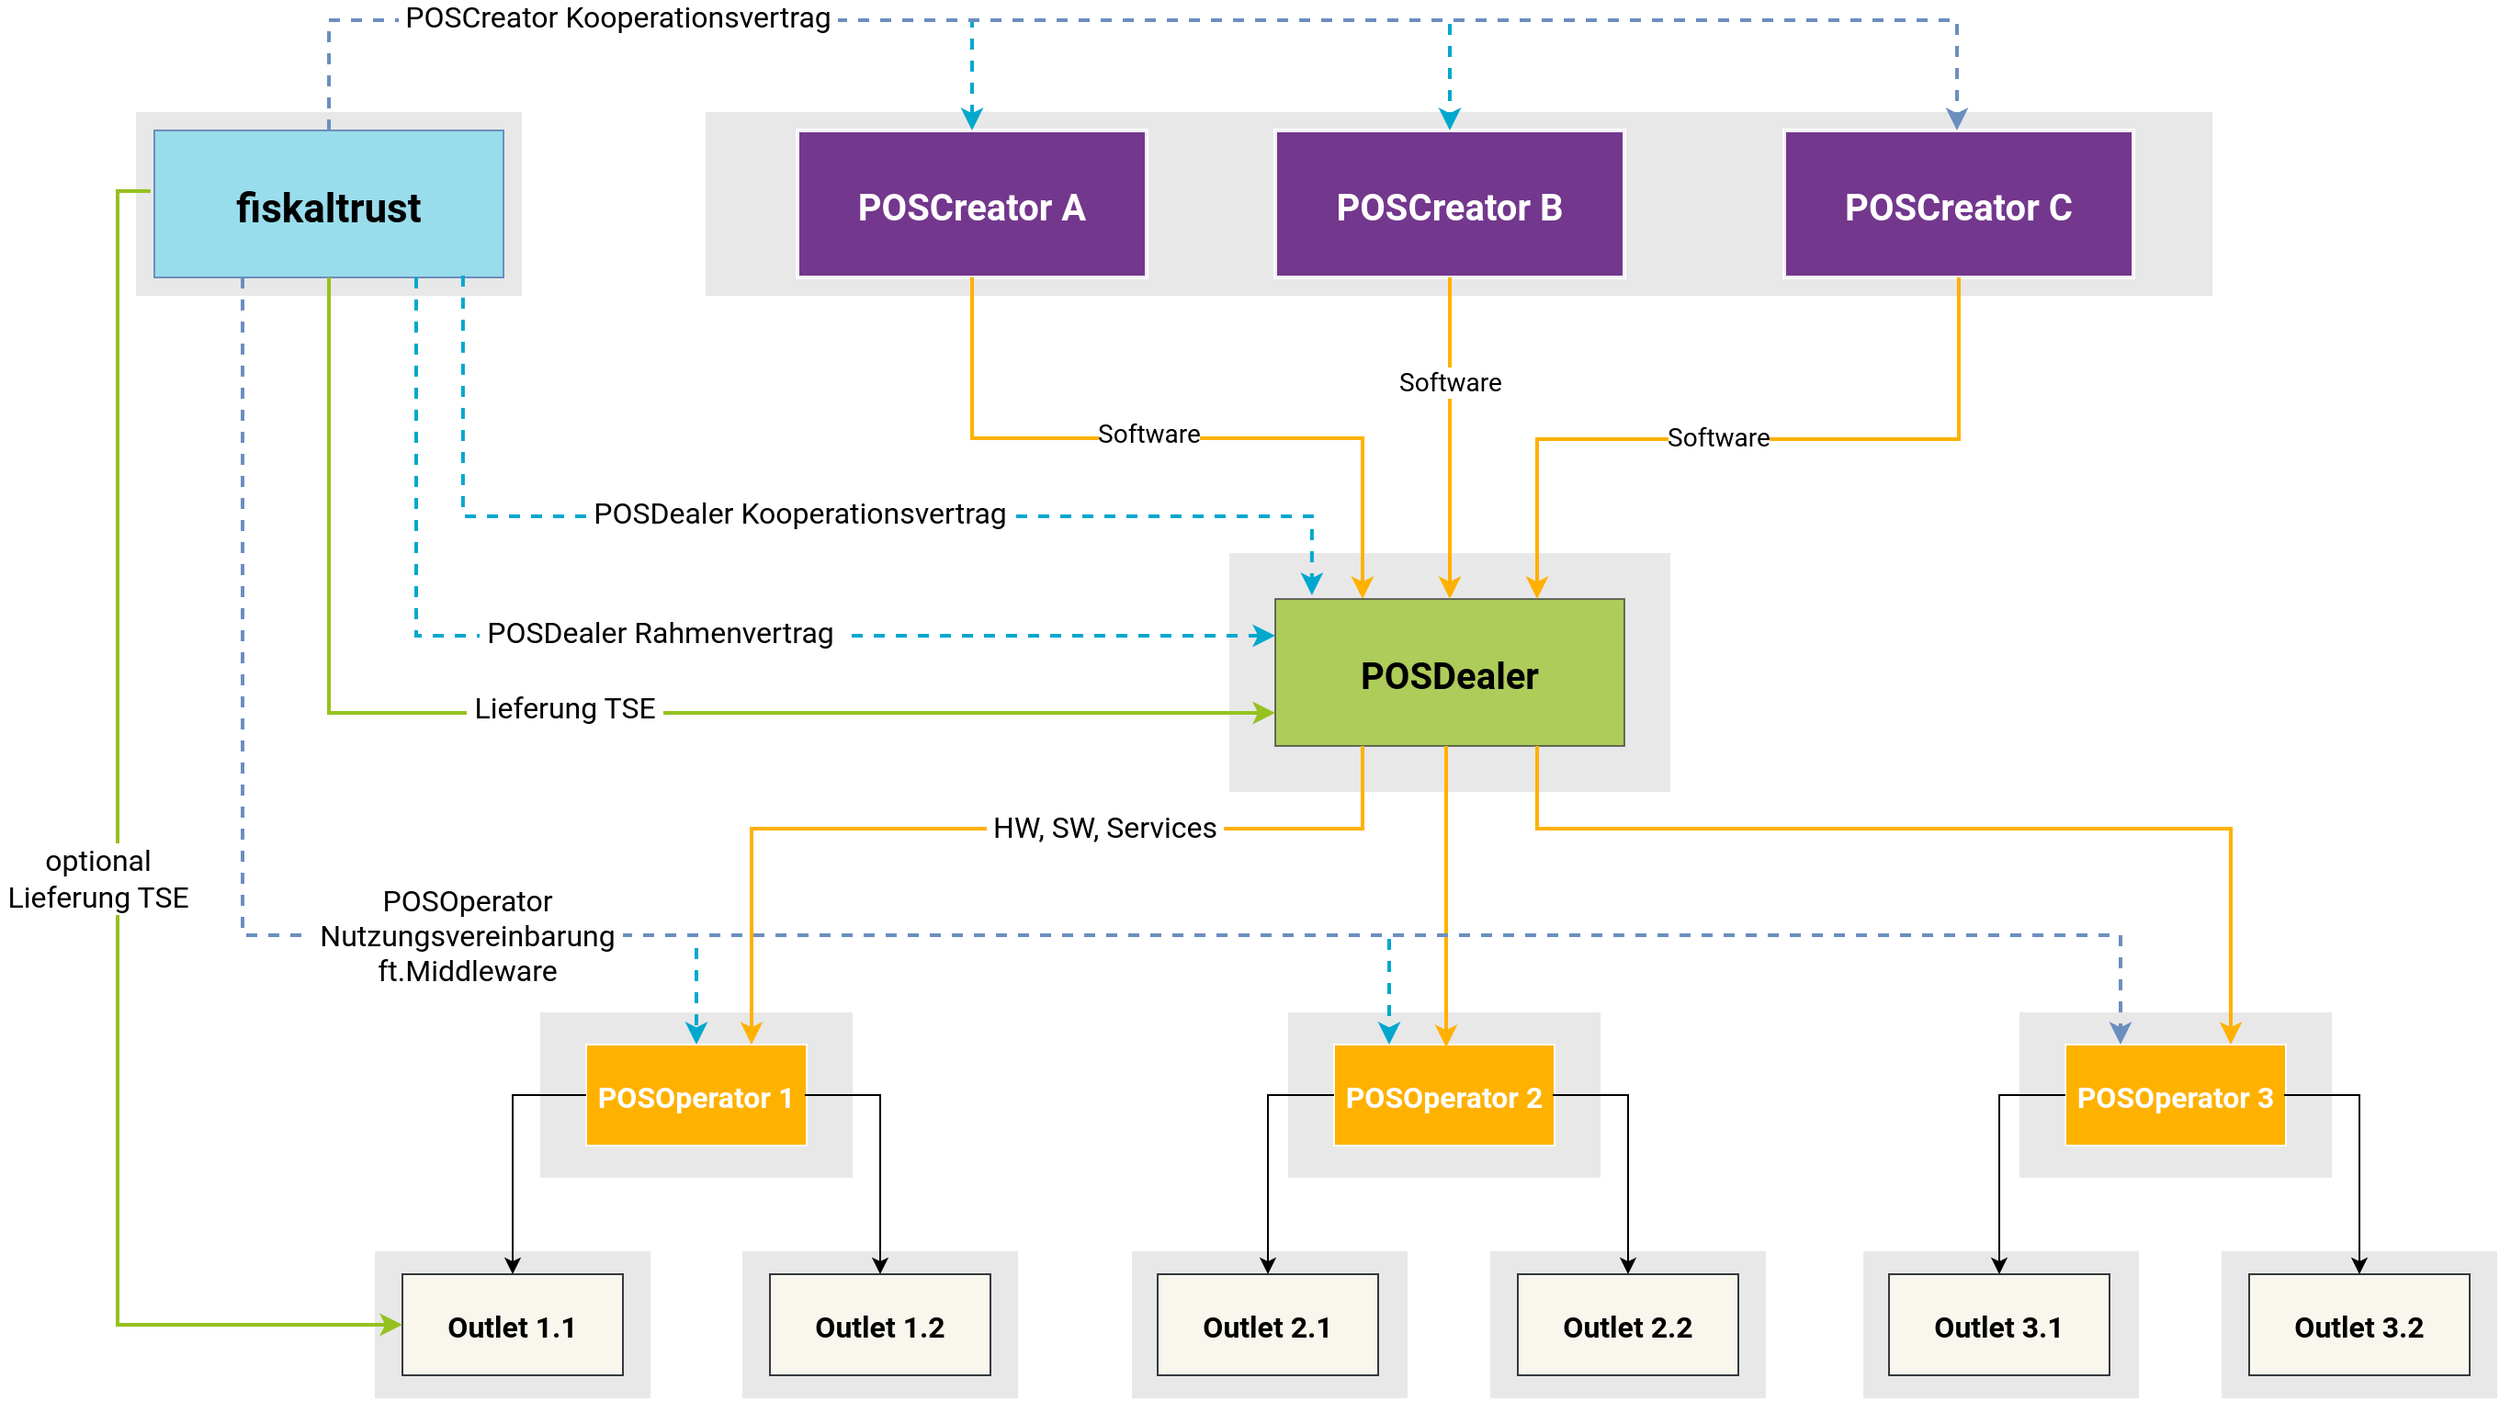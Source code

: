 <mxfile version="13.7.3" type="device"><diagram name="Page-1" id="2c0d36ab-eaac-3732-788b-9136903baeff"><mxGraphModel dx="1106" dy="777" grid="1" gridSize="10" guides="1" tooltips="1" connect="1" arrows="1" fold="1" page="1" pageScale="1.5" pageWidth="1169" pageHeight="827" background="#ffffff" math="0" shadow="0"><root><mxCell id="0"/><mxCell id="1" parent="0"/><mxCell id="xqAZLxv3Vc2gLsiTw-QS-123" value="" style="strokeColor=none;opacity=30;fillColor=#b2b2b2;" parent="1" vertex="1"><mxGeometry x="390" y="190" width="820" height="100" as="geometry"/></mxCell><mxCell id="123" value="" style="strokeColor=none;opacity=30;fillColor=#b2b2b2;" parent="1" vertex="1"><mxGeometry x="80" y="190.0" width="210" height="100.0" as="geometry"/></mxCell><mxCell id="118" value="" style="strokeColor=none;opacity=30;fillColor=#b2b2b2;" parent="1" vertex="1"><mxGeometry x="675" y="430" width="240" height="130" as="geometry"/></mxCell><mxCell id="111" value="" style="strokeColor=none;opacity=30;fillColor=#b2b2b2;" parent="1" vertex="1"><mxGeometry x="300" y="680" width="170" height="90" as="geometry"/></mxCell><mxCell id="108" value="" style="strokeColor=none;opacity=30;fillColor=#b2b2b2;" parent="1" vertex="1"><mxGeometry x="410" y="810" width="150" height="80" as="geometry"/></mxCell><mxCell id="2" value="fiskaltrust" style="rounded=0;strokeColor=#6c8ebf;fontStyle=1;fontFamily=Roboto;fontSize=22;fillColor=#99dceb;fontSource=https%3A%2F%2Ffonts.googleapis.com%2Fcss%3Ffamily%3DRoboto;" parent="1" vertex="1"><mxGeometry x="90" y="200" width="190" height="80" as="geometry"/></mxCell><mxCell id="13" value="POSCreator A" style="rounded=0;gradientColor=none;fontColor=#FFFFFF;fontStyle=1;fontFamily=Roboto;fontSize=20;fillColor=#672483;opacity=90;strokeColor=#FFFFFF;strokeWidth=2;fontSource=https%3A%2F%2Ffonts.googleapis.com%2Fcss%3Ffamily%3DRoboto;" parent="1" vertex="1"><mxGeometry x="440" y="200" width="190" height="80" as="geometry"/></mxCell><mxCell id="62" value="" style="edgeStyle=elbowEdgeStyle;elbow=vertical;strokeWidth=2;rounded=0;entryX=0.25;entryY=0;entryDx=0;entryDy=0;fillColor=#ffcc99;strokeColor=#ffb100;" parent="1" source="13" target="xqAZLxv3Vc2gLsiTw-QS-131" edge="1"><mxGeometry x="-23" y="265.5" width="100" height="100" as="geometry"><mxPoint x="-23" y="365.5" as="sourcePoint"/><mxPoint x="122" y="585.5" as="targetPoint"/></mxGeometry></mxCell><mxCell id="xqAZLxv3Vc2gLsiTw-QS-152" value="&lt;font style=&quot;font-size: 14px&quot; color=&quot;#000000&quot; face=&quot;Roboto&quot; data-font-src=&quot;https://fonts.googleapis.com/css?family=Roboto&quot;&gt;Software&lt;/font&gt;" style="edgeLabel;html=1;align=center;verticalAlign=middle;resizable=0;points=[];fontColor=#3399FF;" parent="62" vertex="1" connectable="0"><mxGeometry relative="1" as="geometry"><mxPoint x="-11" y="-3" as="offset"/></mxGeometry></mxCell><mxCell id="xqAZLxv3Vc2gLsiTw-QS-124" value="POSCreator B" style="rounded=0;gradientColor=none;fontColor=#FFFFFF;fontStyle=1;fontFamily=Roboto;fontSize=20;fillColor=#672483;opacity=90;strokeColor=#FFFFFF;strokeWidth=2;fontSource=https%3A%2F%2Ffonts.googleapis.com%2Fcss%3Ffamily%3DRoboto;" parent="1" vertex="1"><mxGeometry x="700" y="200" width="190" height="80" as="geometry"/></mxCell><mxCell id="xqAZLxv3Vc2gLsiTw-QS-125" value="POSCreator C" style="rounded=0;gradientColor=none;fontColor=#FFFFFF;fontStyle=1;fontFamily=Roboto;fontSize=20;fillColor=#672483;opacity=90;strokeColor=#FFFFFF;strokeWidth=2;fontSource=https%3A%2F%2Ffonts.googleapis.com%2Fcss%3Ffamily%3DRoboto;" parent="1" vertex="1"><mxGeometry x="977" y="200" width="190" height="80" as="geometry"/></mxCell><object label="" k1="hallo" id="xqAZLxv3Vc2gLsiTw-QS-128"><mxCell style="edgeStyle=elbowEdgeStyle;elbow=vertical;strokeWidth=2;rounded=0;fillColor=#dae8fc;dashed=1;strokeColor=#00a8ce;" parent="1" source="2" target="13" edge="1"><mxGeometry x="-23" y="265.5" width="100" height="100" as="geometry"><mxPoint x="185" y="200" as="sourcePoint"/><mxPoint x="310" y="140" as="targetPoint"/><Array as="points"><mxPoint x="360" y="140"/></Array></mxGeometry></mxCell></object><object label="" k1="hallo" id="xqAZLxv3Vc2gLsiTw-QS-129"><mxCell style="edgeStyle=elbowEdgeStyle;elbow=vertical;strokeWidth=2;rounded=0;exitX=0.5;exitY=0;exitDx=0;exitDy=0;fillColor=#dae8fc;dashed=1;strokeColor=#00a8ce;" parent="1" source="2" target="xqAZLxv3Vc2gLsiTw-QS-124" edge="1"><mxGeometry x="-13" y="275.5" width="100" height="100" as="geometry"><mxPoint x="190" y="200" as="sourcePoint"/><mxPoint x="545" y="210" as="targetPoint"/><Array as="points"><mxPoint x="490" y="140"/></Array></mxGeometry></mxCell></object><object label="" k1="hallo" id="xqAZLxv3Vc2gLsiTw-QS-130"><mxCell style="edgeStyle=elbowEdgeStyle;elbow=vertical;strokeWidth=2;rounded=0;entryX=0.5;entryY=0;entryDx=0;entryDy=0;fontColor=#3399FF;fillColor=#dae8fc;strokeColor=#6c8ebf;dashed=1;" parent="1" edge="1"><mxGeometry x="217" y="275.5" width="100" height="100" as="geometry"><mxPoint x="185" y="200" as="sourcePoint"/><mxPoint x="1071" y="200" as="targetPoint"/><Array as="points"><mxPoint x="720" y="140"/></Array></mxGeometry></mxCell></object><mxCell id="xqAZLxv3Vc2gLsiTw-QS-150" value="&lt;font style=&quot;font-size: 16px&quot; color=&quot;#000000&quot; face=&quot;Roboto&quot; data-font-src=&quot;https://fonts.googleapis.com/css?family=Roboto&quot;&gt;&amp;nbsp;POSCreator Kooperationsvertrag&amp;nbsp;&lt;/font&gt;" style="edgeLabel;html=1;align=center;verticalAlign=middle;resizable=0;points=[];fontColor=#3399FF;" parent="xqAZLxv3Vc2gLsiTw-QS-130" vertex="1" connectable="0"><mxGeometry relative="1" as="geometry"><mxPoint x="-286" y="-2" as="offset"/></mxGeometry></mxCell><mxCell id="xqAZLxv3Vc2gLsiTw-QS-131" value="POSDealer" style="rounded=0;strokeColor=#36393d;fontStyle=1;fontFamily=Roboto;fontSize=20;fillColor=#96c11f;opacity=70;fontSource=https%3A%2F%2Ffonts.googleapis.com%2Fcss%3Ffamily%3DRoboto;" parent="1" vertex="1"><mxGeometry x="700" y="455" width="190" height="80" as="geometry"/></mxCell><object label="" k1="hallo" id="xqAZLxv3Vc2gLsiTw-QS-132"><mxCell style="edgeStyle=elbowEdgeStyle;elbow=vertical;strokeWidth=2;rounded=0;fontColor=#3399FF;fillColor=#dae8fc;dashed=1;exitX=0.75;exitY=1;exitDx=0;exitDy=0;entryX=0;entryY=0.25;entryDx=0;entryDy=0;strokeColor=#00a8ce;" parent="1" source="2" target="xqAZLxv3Vc2gLsiTw-QS-131" edge="1"><mxGeometry x="228" y="285.5" width="100" height="100" as="geometry"><mxPoint x="196" y="210" as="sourcePoint"/><mxPoint x="650" y="480" as="targetPoint"/><Array as="points"><mxPoint x="470" y="475"/></Array></mxGeometry></mxCell></object><mxCell id="xqAZLxv3Vc2gLsiTw-QS-151" value="&lt;font style=&quot;font-size: 16px&quot; color=&quot;#000000&quot;&gt;&amp;nbsp;POSDealer Rahmenvertrag&amp;nbsp;&lt;/font&gt;" style="edgeLabel;html=1;align=center;verticalAlign=middle;resizable=0;points=[];fontColor=#3399FF;fontFamily=Roboto;fontSource=https%3A%2F%2Ffonts.googleapis.com%2Fcss%3Ffamily%3DRoboto;" parent="xqAZLxv3Vc2gLsiTw-QS-132" vertex="1" connectable="0"><mxGeometry relative="1" as="geometry"><mxPoint x="-4" y="-2" as="offset"/></mxGeometry></mxCell><mxCell id="xqAZLxv3Vc2gLsiTw-QS-134" value="" style="edgeStyle=elbowEdgeStyle;elbow=horizontal;strokeWidth=2;rounded=0;entryX=0.5;entryY=0;entryDx=0;entryDy=0;exitX=0.5;exitY=1;exitDx=0;exitDy=0;fillColor=#ffcc99;strokeColor=#ffb100;" parent="1" source="xqAZLxv3Vc2gLsiTw-QS-124" target="xqAZLxv3Vc2gLsiTw-QS-131" edge="1"><mxGeometry x="-13" y="275.5" width="100" height="100" as="geometry"><mxPoint x="545" y="290" as="sourcePoint"/><mxPoint x="736.09" y="466.04" as="targetPoint"/></mxGeometry></mxCell><mxCell id="xqAZLxv3Vc2gLsiTw-QS-153" value="&lt;font style=&quot;font-size: 14px&quot; color=&quot;#000000&quot; face=&quot;Roboto&quot; data-font-src=&quot;https://fonts.googleapis.com/css?family=Roboto&quot;&gt;Software&lt;/font&gt;" style="edgeLabel;html=1;align=center;verticalAlign=middle;resizable=0;points=[];fontColor=#3399FF;" parent="xqAZLxv3Vc2gLsiTw-QS-134" vertex="1" connectable="0"><mxGeometry relative="1" as="geometry"><mxPoint y="-31" as="offset"/></mxGeometry></mxCell><mxCell id="xqAZLxv3Vc2gLsiTw-QS-135" value="" style="edgeStyle=elbowEdgeStyle;elbow=vertical;strokeWidth=2;rounded=0;entryX=0.75;entryY=0;entryDx=0;entryDy=0;exitX=0.5;exitY=1;exitDx=0;exitDy=0;fillColor=#ffcc99;strokeColor=#ffb100;" parent="1" source="xqAZLxv3Vc2gLsiTw-QS-125" target="xqAZLxv3Vc2gLsiTw-QS-131" edge="1"><mxGeometry x="-13" y="275.5" width="100" height="100" as="geometry"><mxPoint x="545" y="290" as="sourcePoint"/><mxPoint x="731.09" y="466.04" as="targetPoint"/><Array as="points"><mxPoint x="960" y="368"/></Array></mxGeometry></mxCell><mxCell id="xqAZLxv3Vc2gLsiTw-QS-154" value="&lt;font style=&quot;font-size: 14px&quot; color=&quot;#000000&quot; face=&quot;Roboto&quot; data-font-src=&quot;https://fonts.googleapis.com/css?family=Roboto&quot;&gt;Software&lt;/font&gt;" style="edgeLabel;html=1;align=center;verticalAlign=middle;resizable=0;points=[];fontColor=#3399FF;" parent="xqAZLxv3Vc2gLsiTw-QS-135" vertex="1" connectable="0"><mxGeometry relative="1" as="geometry"><mxPoint x="-17" y="-1" as="offset"/></mxGeometry></mxCell><mxCell id="xqAZLxv3Vc2gLsiTw-QS-137" value="POSOperator 1" style="rounded=0;fontStyle=1;fontFamily=Roboto;fontSize=16;fontColor=#ffffff;strokeColor=#FFFFFF;fillColor=#ffb100;fontSource=https%3A%2F%2Ffonts.googleapis.com%2Fcss%3Ffamily%3DRoboto;" parent="1" vertex="1"><mxGeometry x="325" y="697.5" width="120" height="55" as="geometry"/></mxCell><mxCell id="xqAZLxv3Vc2gLsiTw-QS-156" value="" style="edgeStyle=elbowEdgeStyle;elbow=vertical;strokeWidth=2;rounded=0;entryX=0.75;entryY=0;entryDx=0;entryDy=0;fillColor=#ffcc99;exitX=0.25;exitY=1;exitDx=0;exitDy=0;strokeColor=#ffb100;" parent="1" source="xqAZLxv3Vc2gLsiTw-QS-131" target="xqAZLxv3Vc2gLsiTw-QS-137" edge="1"><mxGeometry x="-13" y="275.5" width="100" height="100" as="geometry"><mxPoint x="545" y="290" as="sourcePoint"/><mxPoint x="757.5" y="465" as="targetPoint"/><Array as="points"><mxPoint x="600" y="580"/></Array></mxGeometry></mxCell><mxCell id="xqAZLxv3Vc2gLsiTw-QS-166" value="&lt;font color=&quot;#000000&quot;&gt;&amp;nbsp;HW, SW, Services&amp;nbsp;&lt;/font&gt;" style="edgeLabel;html=1;align=center;verticalAlign=middle;resizable=0;points=[];fontSize=16;fontColor=#FFB570;fontFamily=Roboto;fontSource=https%3A%2F%2Ffonts.googleapis.com%2Fcss%3Ffamily%3DRoboto;" parent="xqAZLxv3Vc2gLsiTw-QS-156" vertex="1" connectable="0"><mxGeometry relative="1" as="geometry"><mxPoint x="62" y="-1" as="offset"/></mxGeometry></mxCell><mxCell id="xqAZLxv3Vc2gLsiTw-QS-167" value="Outlet 1.2" style="rounded=0;fillColor=#f9f7ed;fontStyle=1;fontFamily=Roboto;fontSize=16;strokeColor=#36393d;fontSource=https%3A%2F%2Ffonts.googleapis.com%2Fcss%3Ffamily%3DRoboto;" parent="1" vertex="1"><mxGeometry x="425" y="822.5" width="120" height="55" as="geometry"/></mxCell><mxCell id="xqAZLxv3Vc2gLsiTw-QS-168" value="" style="strokeColor=none;opacity=30;fillColor=#b2b2b2;" parent="1" vertex="1"><mxGeometry x="210" y="810" width="150" height="80" as="geometry"/></mxCell><mxCell id="xqAZLxv3Vc2gLsiTw-QS-169" value="Outlet 1.1" style="rounded=0;fillColor=#f9f7ed;fontStyle=1;fontFamily=Roboto;fontSize=16;strokeColor=#36393d;fontSource=https%3A%2F%2Ffonts.googleapis.com%2Fcss%3Ffamily%3DRoboto;" parent="1" vertex="1"><mxGeometry x="225" y="822.5" width="120" height="55" as="geometry"/></mxCell><object label="" k1="hallo" id="xqAZLxv3Vc2gLsiTw-QS-185"><mxCell style="edgeStyle=elbowEdgeStyle;elbow=vertical;strokeWidth=1;rounded=0;fontColor=#3399FF;fillColor=#dae8fc;entryX=0.5;entryY=0;entryDx=0;entryDy=0;" parent="1" target="xqAZLxv3Vc2gLsiTw-QS-167" edge="1"><mxGeometry x="268" y="325.5" width="100" height="100" as="geometry"><mxPoint x="444" y="725" as="sourcePoint"/><mxPoint x="280" y="840" as="targetPoint"/><Array as="points"><mxPoint x="500" y="725"/></Array></mxGeometry></mxCell></object><object label="" k1="hallo" id="xqAZLxv3Vc2gLsiTw-QS-191"><mxCell style="edgeStyle=elbowEdgeStyle;elbow=vertical;strokeWidth=1;rounded=0;fontColor=#3399FF;fillColor=#dae8fc;entryX=0.5;entryY=0;entryDx=0;entryDy=0;exitX=0;exitY=0.5;exitDx=0;exitDy=0;" parent="1" source="xqAZLxv3Vc2gLsiTw-QS-137" target="xqAZLxv3Vc2gLsiTw-QS-169" edge="1"><mxGeometry x="268" y="335.5" width="100" height="100" as="geometry"><mxPoint x="290" y="725" as="sourcePoint"/><mxPoint x="325" y="940" as="targetPoint"/><Array as="points"><mxPoint x="250" y="725"/></Array></mxGeometry></mxCell></object><mxCell id="xqAZLxv3Vc2gLsiTw-QS-218" value="" style="edgeStyle=elbowEdgeStyle;elbow=vertical;strokeWidth=2;rounded=0;fillColor=#ffcc99;exitX=0.5;exitY=1;exitDx=0;exitDy=0;strokeColor=#96c11f;" parent="1" source="2" edge="1"><mxGeometry x="-13" y="282.5" width="100" height="100" as="geometry"><mxPoint x="185" y="287" as="sourcePoint"/><mxPoint x="700" y="517" as="targetPoint"/><Array as="points"><mxPoint x="440" y="517"/></Array></mxGeometry></mxCell><mxCell id="xqAZLxv3Vc2gLsiTw-QS-219" value="&lt;font style=&quot;font-size: 16px&quot; color=&quot;#000000&quot;&gt;&amp;nbsp;Lieferung TSE&amp;nbsp;&lt;/font&gt;" style="edgeLabel;html=1;align=center;verticalAlign=middle;resizable=0;points=[];fontColor=#3399FF;fontFamily=Roboto;fontSource=https%3A%2F%2Ffonts.googleapis.com%2Fcss%3Ffamily%3DRoboto;" parent="xqAZLxv3Vc2gLsiTw-QS-218" vertex="1" connectable="0"><mxGeometry relative="1" as="geometry"><mxPoint x="-11" y="-3" as="offset"/></mxGeometry></mxCell><mxCell id="xqAZLxv3Vc2gLsiTw-QS-230" value="" style="strokeColor=none;opacity=30;fillColor=#b2b2b2;" parent="1" vertex="1"><mxGeometry x="707" y="680" width="170" height="90" as="geometry"/></mxCell><mxCell id="xqAZLxv3Vc2gLsiTw-QS-231" value="" style="strokeColor=none;opacity=30;fillColor=#b2b2b2;" parent="1" vertex="1"><mxGeometry x="817" y="810" width="150" height="80" as="geometry"/></mxCell><mxCell id="xqAZLxv3Vc2gLsiTw-QS-232" value="POSOperator 2" style="rounded=0;fontStyle=1;fontFamily=Roboto;fontSize=16;fontColor=#ffffff;strokeColor=#FFFFFF;fillColor=#ffb100;fontSource=https%3A%2F%2Ffonts.googleapis.com%2Fcss%3Ffamily%3DRoboto;" parent="1" vertex="1"><mxGeometry x="732" y="697.5" width="120" height="55" as="geometry"/></mxCell><mxCell id="xqAZLxv3Vc2gLsiTw-QS-233" value="Outlet 2.2" style="rounded=0;fillColor=#f9f7ed;fontStyle=1;fontFamily=Roboto;fontSize=16;strokeColor=#36393d;fontSource=https%3A%2F%2Ffonts.googleapis.com%2Fcss%3Ffamily%3DRoboto;" parent="1" vertex="1"><mxGeometry x="832" y="822.5" width="120" height="55" as="geometry"/></mxCell><mxCell id="xqAZLxv3Vc2gLsiTw-QS-234" value="" style="strokeColor=none;opacity=30;fillColor=#b2b2b2;" parent="1" vertex="1"><mxGeometry x="622" y="810" width="150" height="80" as="geometry"/></mxCell><mxCell id="xqAZLxv3Vc2gLsiTw-QS-235" value="Outlet 2.1" style="rounded=0;fillColor=#f9f7ed;fontStyle=1;fontFamily=Roboto;fontSize=16;strokeColor=#36393d;fontSource=https%3A%2F%2Ffonts.googleapis.com%2Fcss%3Ffamily%3DRoboto;" parent="1" vertex="1"><mxGeometry x="636" y="822.5" width="120" height="55" as="geometry"/></mxCell><object label="" k1="hallo" id="xqAZLxv3Vc2gLsiTw-QS-236"><mxCell style="edgeStyle=elbowEdgeStyle;elbow=vertical;strokeWidth=1;rounded=0;fontColor=#3399FF;fillColor=#dae8fc;entryX=0.5;entryY=0;entryDx=0;entryDy=0;" parent="1" target="xqAZLxv3Vc2gLsiTw-QS-233" edge="1"><mxGeometry x="675" y="325.5" width="100" height="100" as="geometry"><mxPoint x="851" y="725" as="sourcePoint"/><mxPoint x="687" y="840" as="targetPoint"/><Array as="points"><mxPoint x="907" y="725"/></Array></mxGeometry></mxCell></object><object label="" k1="hallo" id="xqAZLxv3Vc2gLsiTw-QS-237"><mxCell style="edgeStyle=elbowEdgeStyle;elbow=vertical;strokeWidth=1;rounded=0;fontColor=#3399FF;fillColor=#dae8fc;entryX=0.5;entryY=0;entryDx=0;entryDy=0;exitX=0;exitY=0.5;exitDx=0;exitDy=0;" parent="1" source="xqAZLxv3Vc2gLsiTw-QS-232" target="xqAZLxv3Vc2gLsiTw-QS-235" edge="1"><mxGeometry x="675" y="335.5" width="100" height="100" as="geometry"><mxPoint x="697" y="725" as="sourcePoint"/><mxPoint x="732" y="940" as="targetPoint"/><Array as="points"><mxPoint x="657" y="725"/></Array></mxGeometry></mxCell></object><mxCell id="xqAZLxv3Vc2gLsiTw-QS-158" value="" style="edgeStyle=elbowEdgeStyle;elbow=vertical;strokeWidth=2;rounded=0;fillColor=#ffcc99;strokeColor=#ffb100;" parent="1" edge="1"><mxGeometry x="-2" y="285.5" width="100" height="100" as="geometry"><mxPoint x="793" y="535" as="sourcePoint"/><mxPoint x="793" y="699" as="targetPoint"/><Array as="points"><mxPoint x="721" y="620"/></Array></mxGeometry></mxCell><object label="" k1="hallo" id="xqAZLxv3Vc2gLsiTw-QS-139"><mxCell style="edgeStyle=elbowEdgeStyle;elbow=vertical;strokeWidth=2;rounded=0;fontColor=#3399FF;fillColor=#dae8fc;dashed=1;entryX=0.5;entryY=0;entryDx=0;entryDy=0;strokeColor=#00a8ce;" parent="1" target="xqAZLxv3Vc2gLsiTw-QS-137" edge="1"><mxGeometry x="238" y="273.5" width="100" height="100" as="geometry"><mxPoint x="138" y="280" as="sourcePoint"/><mxPoint x="385" y="675.5" as="targetPoint"/><Array as="points"><mxPoint x="260" y="638"/></Array></mxGeometry></mxCell></object><object label="" k1="hallo" id="xqAZLxv3Vc2gLsiTw-QS-144"><mxCell style="edgeStyle=elbowEdgeStyle;elbow=vertical;strokeWidth=2;rounded=0;fontColor=#3399FF;fillColor=#dae8fc;dashed=1;entryX=0.25;entryY=0;entryDx=0;entryDy=0;strokeColor=#00a8ce;" parent="1" target="xqAZLxv3Vc2gLsiTw-QS-232" edge="1"><mxGeometry x="248" y="283.5" width="100" height="100" as="geometry"><mxPoint x="138" y="280" as="sourcePoint"/><mxPoint x="762" y="686.5" as="targetPoint"/><Array as="points"><mxPoint x="370" y="638"/></Array></mxGeometry></mxCell></object><mxCell id="xqAZLxv3Vc2gLsiTw-QS-245" value="" style="strokeColor=none;opacity=30;fillColor=#b2b2b2;" parent="1" vertex="1"><mxGeometry x="1105" y="680" width="170" height="90" as="geometry"/></mxCell><mxCell id="xqAZLxv3Vc2gLsiTw-QS-246" value="" style="strokeColor=none;opacity=30;fillColor=#b2b2b2;" parent="1" vertex="1"><mxGeometry x="1215" y="810" width="150" height="80" as="geometry"/></mxCell><mxCell id="xqAZLxv3Vc2gLsiTw-QS-247" value="POSOperator 3" style="rounded=0;fontStyle=1;fontFamily=Roboto;fontSize=16;fontColor=#ffffff;strokeColor=#FFFFFF;fillColor=#ffb100;fontSource=https%3A%2F%2Ffonts.googleapis.com%2Fcss%3Ffamily%3DRoboto;" parent="1" vertex="1"><mxGeometry x="1130" y="697.5" width="120" height="55" as="geometry"/></mxCell><mxCell id="xqAZLxv3Vc2gLsiTw-QS-248" value="Outlet 3.2" style="rounded=0;fillColor=#f9f7ed;fontStyle=1;fontFamily=Roboto;fontSize=16;strokeColor=#36393d;fontSource=https%3A%2F%2Ffonts.googleapis.com%2Fcss%3Ffamily%3DRoboto;" parent="1" vertex="1"><mxGeometry x="1230" y="822.5" width="120" height="55" as="geometry"/></mxCell><mxCell id="xqAZLxv3Vc2gLsiTw-QS-249" value="" style="strokeColor=none;opacity=30;fillColor=#b2b2b2;" parent="1" vertex="1"><mxGeometry x="1020" y="810" width="150" height="80" as="geometry"/></mxCell><mxCell id="xqAZLxv3Vc2gLsiTw-QS-250" value="Outlet 3.1" style="rounded=0;fillColor=#f9f7ed;fontStyle=1;fontFamily=Roboto;fontSize=16;strokeColor=#36393d;fontSource=https%3A%2F%2Ffonts.googleapis.com%2Fcss%3Ffamily%3DRoboto;" parent="1" vertex="1"><mxGeometry x="1034" y="822.5" width="120" height="55" as="geometry"/></mxCell><object label="" k1="hallo" id="xqAZLxv3Vc2gLsiTw-QS-251"><mxCell style="edgeStyle=elbowEdgeStyle;elbow=vertical;strokeWidth=1;rounded=0;fontColor=#3399FF;fillColor=#dae8fc;entryX=0.5;entryY=0;entryDx=0;entryDy=0;" parent="1" target="xqAZLxv3Vc2gLsiTw-QS-248" edge="1"><mxGeometry x="1073" y="325.5" width="100" height="100" as="geometry"><mxPoint x="1249" y="725" as="sourcePoint"/><mxPoint x="1085" y="840" as="targetPoint"/><Array as="points"><mxPoint x="1305" y="725"/></Array></mxGeometry></mxCell></object><object label="" k1="hallo" id="xqAZLxv3Vc2gLsiTw-QS-252"><mxCell style="edgeStyle=elbowEdgeStyle;elbow=vertical;strokeWidth=1;rounded=0;fontColor=#3399FF;fillColor=#dae8fc;entryX=0.5;entryY=0;entryDx=0;entryDy=0;exitX=0;exitY=0.5;exitDx=0;exitDy=0;" parent="1" source="xqAZLxv3Vc2gLsiTw-QS-247" target="xqAZLxv3Vc2gLsiTw-QS-250" edge="1"><mxGeometry x="1073" y="335.5" width="100" height="100" as="geometry"><mxPoint x="1095" y="725" as="sourcePoint"/><mxPoint x="1130" y="940" as="targetPoint"/><Array as="points"><mxPoint x="1055" y="725"/></Array></mxGeometry></mxCell></object><object label="" k1="hallo" id="xqAZLxv3Vc2gLsiTw-QS-145"><mxCell style="edgeStyle=elbowEdgeStyle;elbow=vertical;strokeWidth=2;rounded=0;fontColor=#3399FF;fillColor=#dae8fc;strokeColor=#6c8ebf;dashed=1;entryX=0.25;entryY=0;entryDx=0;entryDy=0;" parent="1" target="xqAZLxv3Vc2gLsiTw-QS-247" edge="1"><mxGeometry x="258" y="293.5" width="100" height="100" as="geometry"><mxPoint x="138" y="280" as="sourcePoint"/><mxPoint x="1140" y="668" as="targetPoint"/><Array as="points"><mxPoint x="510" y="638"/></Array></mxGeometry></mxCell></object><mxCell id="xqAZLxv3Vc2gLsiTw-QS-155" value="&lt;font style=&quot;font-size: 16px&quot; color=&quot;#000000&quot;&gt;POSOperator &lt;br&gt;&amp;nbsp;Nutzungsvereinbarung&amp;nbsp;&lt;br&gt;ft.Middleware&lt;/font&gt;" style="edgeLabel;html=1;align=center;verticalAlign=middle;resizable=0;points=[];fontColor=#3399FF;fontFamily=Roboto;fontSource=https%3A%2F%2Ffonts.googleapis.com%2Fcss%3Ffamily%3DRoboto;" parent="xqAZLxv3Vc2gLsiTw-QS-145" vertex="1" connectable="0"><mxGeometry relative="1" as="geometry"><mxPoint x="-240" as="offset"/></mxGeometry></mxCell><mxCell id="xqAZLxv3Vc2gLsiTw-QS-160" value="" style="edgeStyle=elbowEdgeStyle;elbow=vertical;strokeWidth=2;rounded=0;fillColor=#ffcc99;exitX=0.75;exitY=1;exitDx=0;exitDy=0;entryX=0.75;entryY=0;entryDx=0;entryDy=0;strokeColor=#ffb100;" parent="1" source="xqAZLxv3Vc2gLsiTw-QS-131" target="xqAZLxv3Vc2gLsiTw-QS-247" edge="1"><mxGeometry x="12" y="295.5" width="100" height="100" as="geometry"><mxPoint x="795" y="540" as="sourcePoint"/><mxPoint x="1050" y="580" as="targetPoint"/><Array as="points"><mxPoint x="855" y="580"/></Array></mxGeometry></mxCell><object label="" k1="hallo" id="xqAZLxv3Vc2gLsiTw-QS-253"><mxCell style="edgeStyle=elbowEdgeStyle;elbow=vertical;strokeWidth=2;rounded=0;fontColor=#3399FF;fillColor=#dae8fc;dashed=1;exitX=0.884;exitY=0.988;exitDx=0;exitDy=0;entryX=0.105;entryY=-0.025;entryDx=0;entryDy=0;entryPerimeter=0;exitPerimeter=0;strokeColor=#00a8ce;" parent="1" source="2" target="xqAZLxv3Vc2gLsiTw-QS-131" edge="1"><mxGeometry x="238" y="295.5" width="100" height="100" as="geometry"><mxPoint x="242.5" y="290" as="sourcePoint"/><mxPoint x="710" y="485" as="targetPoint"/><Array as="points"><mxPoint x="300" y="410"/></Array></mxGeometry></mxCell></object><mxCell id="xqAZLxv3Vc2gLsiTw-QS-254" value="&lt;font style=&quot;font-size: 16px&quot; color=&quot;#000000&quot; face=&quot;Roboto&quot; data-font-src=&quot;https://fonts.googleapis.com/css?family=Roboto&quot;&gt;&amp;nbsp;POSDealer Kooperationsvertrag&amp;nbsp;&lt;/font&gt;" style="edgeLabel;html=1;align=center;verticalAlign=middle;resizable=0;points=[];fontColor=#3399FF;" parent="xqAZLxv3Vc2gLsiTw-QS-253" vertex="1" connectable="0"><mxGeometry relative="1" as="geometry"><mxPoint x="-4" y="-2" as="offset"/></mxGeometry></mxCell><mxCell id="xqAZLxv3Vc2gLsiTw-QS-255" value="" style="edgeStyle=elbowEdgeStyle;elbow=vertical;strokeWidth=2;rounded=0;fillColor=#ffcc99;exitX=-0.011;exitY=0.413;exitDx=0;exitDy=0;exitPerimeter=0;entryX=0;entryY=0.5;entryDx=0;entryDy=0;strokeColor=#96c11f;" parent="1" source="2" target="xqAZLxv3Vc2gLsiTw-QS-169" edge="1"><mxGeometry x="-3" y="292.5" width="100" height="100" as="geometry"><mxPoint x="195" y="297" as="sourcePoint"/><mxPoint x="710" y="527" as="targetPoint"/><Array as="points"><mxPoint x="70" y="810"/></Array></mxGeometry></mxCell><mxCell id="xqAZLxv3Vc2gLsiTw-QS-256" value="&lt;font style=&quot;font-size: 16px&quot; color=&quot;#000000&quot;&gt;optional&lt;br&gt;&amp;nbsp;Lieferung TSE&amp;nbsp;&lt;/font&gt;" style="edgeLabel;html=1;align=center;verticalAlign=middle;resizable=0;points=[];fontColor=#3399FF;fontFamily=Roboto;fontSource=https%3A%2F%2Ffonts.googleapis.com%2Fcss%3Ffamily%3DRoboto;" parent="xqAZLxv3Vc2gLsiTw-QS-255" vertex="1" connectable="0"><mxGeometry relative="1" as="geometry"><mxPoint x="-11" y="-3" as="offset"/></mxGeometry></mxCell></root></mxGraphModel></diagram></mxfile>